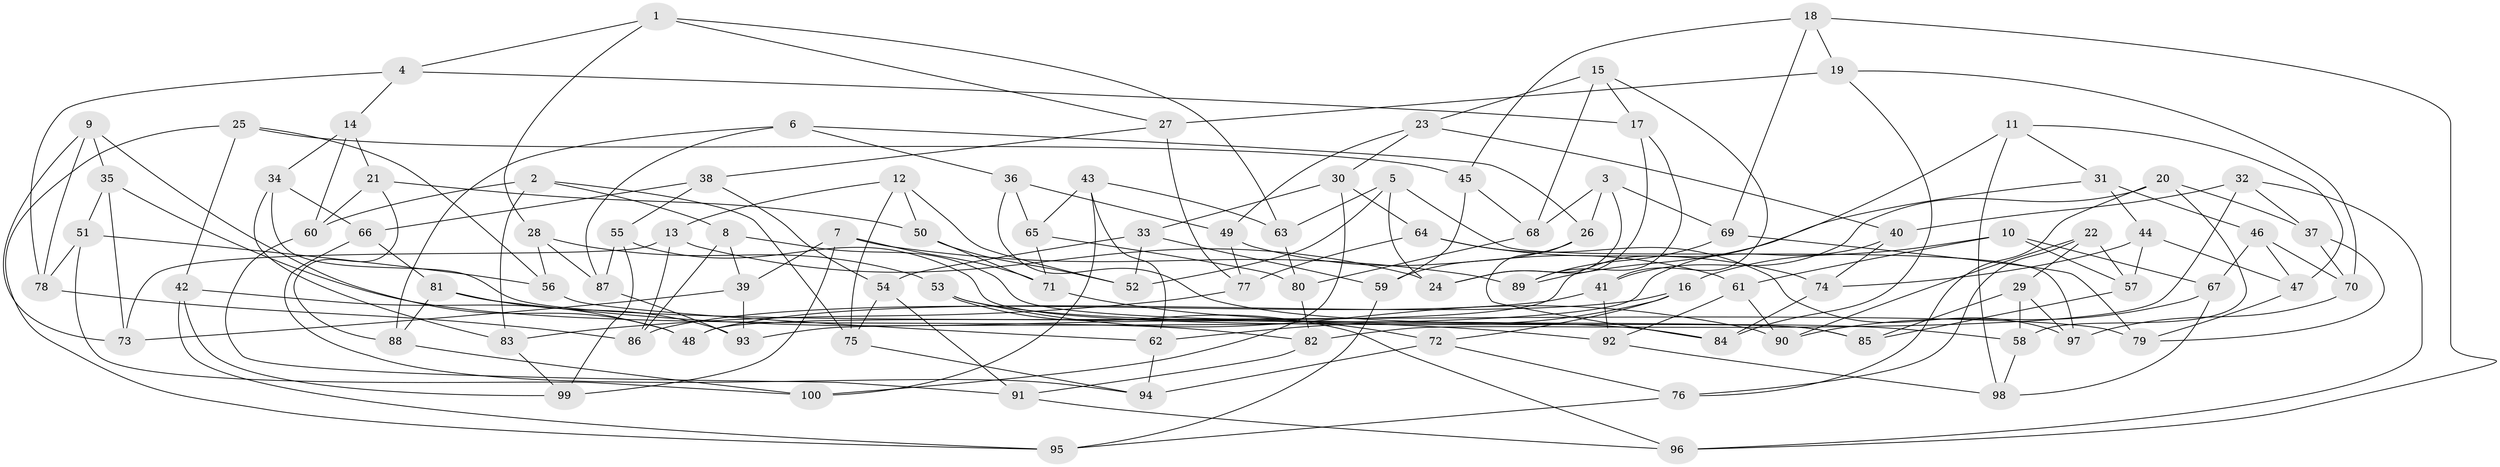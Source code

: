 // Generated by graph-tools (version 1.1) at 2025/39/02/21/25 10:39:01]
// undirected, 100 vertices, 200 edges
graph export_dot {
graph [start="1"]
  node [color=gray90,style=filled];
  1;
  2;
  3;
  4;
  5;
  6;
  7;
  8;
  9;
  10;
  11;
  12;
  13;
  14;
  15;
  16;
  17;
  18;
  19;
  20;
  21;
  22;
  23;
  24;
  25;
  26;
  27;
  28;
  29;
  30;
  31;
  32;
  33;
  34;
  35;
  36;
  37;
  38;
  39;
  40;
  41;
  42;
  43;
  44;
  45;
  46;
  47;
  48;
  49;
  50;
  51;
  52;
  53;
  54;
  55;
  56;
  57;
  58;
  59;
  60;
  61;
  62;
  63;
  64;
  65;
  66;
  67;
  68;
  69;
  70;
  71;
  72;
  73;
  74;
  75;
  76;
  77;
  78;
  79;
  80;
  81;
  82;
  83;
  84;
  85;
  86;
  87;
  88;
  89;
  90;
  91;
  92;
  93;
  94;
  95;
  96;
  97;
  98;
  99;
  100;
  1 -- 27;
  1 -- 63;
  1 -- 4;
  1 -- 28;
  2 -- 83;
  2 -- 75;
  2 -- 60;
  2 -- 8;
  3 -- 24;
  3 -- 68;
  3 -- 69;
  3 -- 26;
  4 -- 17;
  4 -- 78;
  4 -- 14;
  5 -- 52;
  5 -- 97;
  5 -- 63;
  5 -- 24;
  6 -- 88;
  6 -- 36;
  6 -- 87;
  6 -- 26;
  7 -- 39;
  7 -- 89;
  7 -- 99;
  7 -- 71;
  8 -- 86;
  8 -- 85;
  8 -- 39;
  9 -- 48;
  9 -- 35;
  9 -- 78;
  9 -- 73;
  10 -- 57;
  10 -- 61;
  10 -- 67;
  10 -- 16;
  11 -- 98;
  11 -- 48;
  11 -- 31;
  11 -- 47;
  12 -- 75;
  12 -- 13;
  12 -- 50;
  12 -- 52;
  13 -- 24;
  13 -- 86;
  13 -- 73;
  14 -- 34;
  14 -- 21;
  14 -- 60;
  15 -- 41;
  15 -- 17;
  15 -- 23;
  15 -- 68;
  16 -- 72;
  16 -- 62;
  16 -- 48;
  17 -- 89;
  17 -- 24;
  18 -- 69;
  18 -- 45;
  18 -- 96;
  18 -- 19;
  19 -- 70;
  19 -- 27;
  19 -- 84;
  20 -- 41;
  20 -- 37;
  20 -- 76;
  20 -- 58;
  21 -- 88;
  21 -- 60;
  21 -- 50;
  22 -- 57;
  22 -- 90;
  22 -- 76;
  22 -- 29;
  23 -- 40;
  23 -- 30;
  23 -- 49;
  25 -- 42;
  25 -- 56;
  25 -- 95;
  25 -- 45;
  26 -- 59;
  26 -- 84;
  27 -- 77;
  27 -- 38;
  28 -- 87;
  28 -- 53;
  28 -- 56;
  29 -- 85;
  29 -- 97;
  29 -- 58;
  30 -- 100;
  30 -- 64;
  30 -- 33;
  31 -- 46;
  31 -- 89;
  31 -- 44;
  32 -- 37;
  32 -- 40;
  32 -- 82;
  32 -- 96;
  33 -- 52;
  33 -- 59;
  33 -- 54;
  34 -- 83;
  34 -- 79;
  34 -- 66;
  35 -- 82;
  35 -- 51;
  35 -- 73;
  36 -- 58;
  36 -- 65;
  36 -- 49;
  37 -- 79;
  37 -- 70;
  38 -- 66;
  38 -- 54;
  38 -- 55;
  39 -- 93;
  39 -- 73;
  40 -- 74;
  40 -- 93;
  41 -- 92;
  41 -- 86;
  42 -- 95;
  42 -- 48;
  42 -- 99;
  43 -- 100;
  43 -- 65;
  43 -- 63;
  43 -- 62;
  44 -- 57;
  44 -- 47;
  44 -- 74;
  45 -- 59;
  45 -- 68;
  46 -- 70;
  46 -- 47;
  46 -- 67;
  47 -- 79;
  49 -- 77;
  49 -- 61;
  50 -- 52;
  50 -- 71;
  51 -- 100;
  51 -- 78;
  51 -- 56;
  53 -- 96;
  53 -- 84;
  53 -- 90;
  54 -- 91;
  54 -- 75;
  55 -- 87;
  55 -- 85;
  55 -- 99;
  56 -- 62;
  57 -- 85;
  58 -- 98;
  59 -- 95;
  60 -- 91;
  61 -- 90;
  61 -- 92;
  62 -- 94;
  63 -- 80;
  64 -- 77;
  64 -- 97;
  64 -- 74;
  65 -- 71;
  65 -- 80;
  66 -- 81;
  66 -- 94;
  67 -- 90;
  67 -- 98;
  68 -- 80;
  69 -- 79;
  69 -- 89;
  70 -- 97;
  71 -- 72;
  72 -- 76;
  72 -- 94;
  74 -- 84;
  75 -- 94;
  76 -- 95;
  77 -- 83;
  78 -- 86;
  80 -- 82;
  81 -- 92;
  81 -- 88;
  81 -- 93;
  82 -- 91;
  83 -- 99;
  87 -- 93;
  88 -- 100;
  91 -- 96;
  92 -- 98;
}
